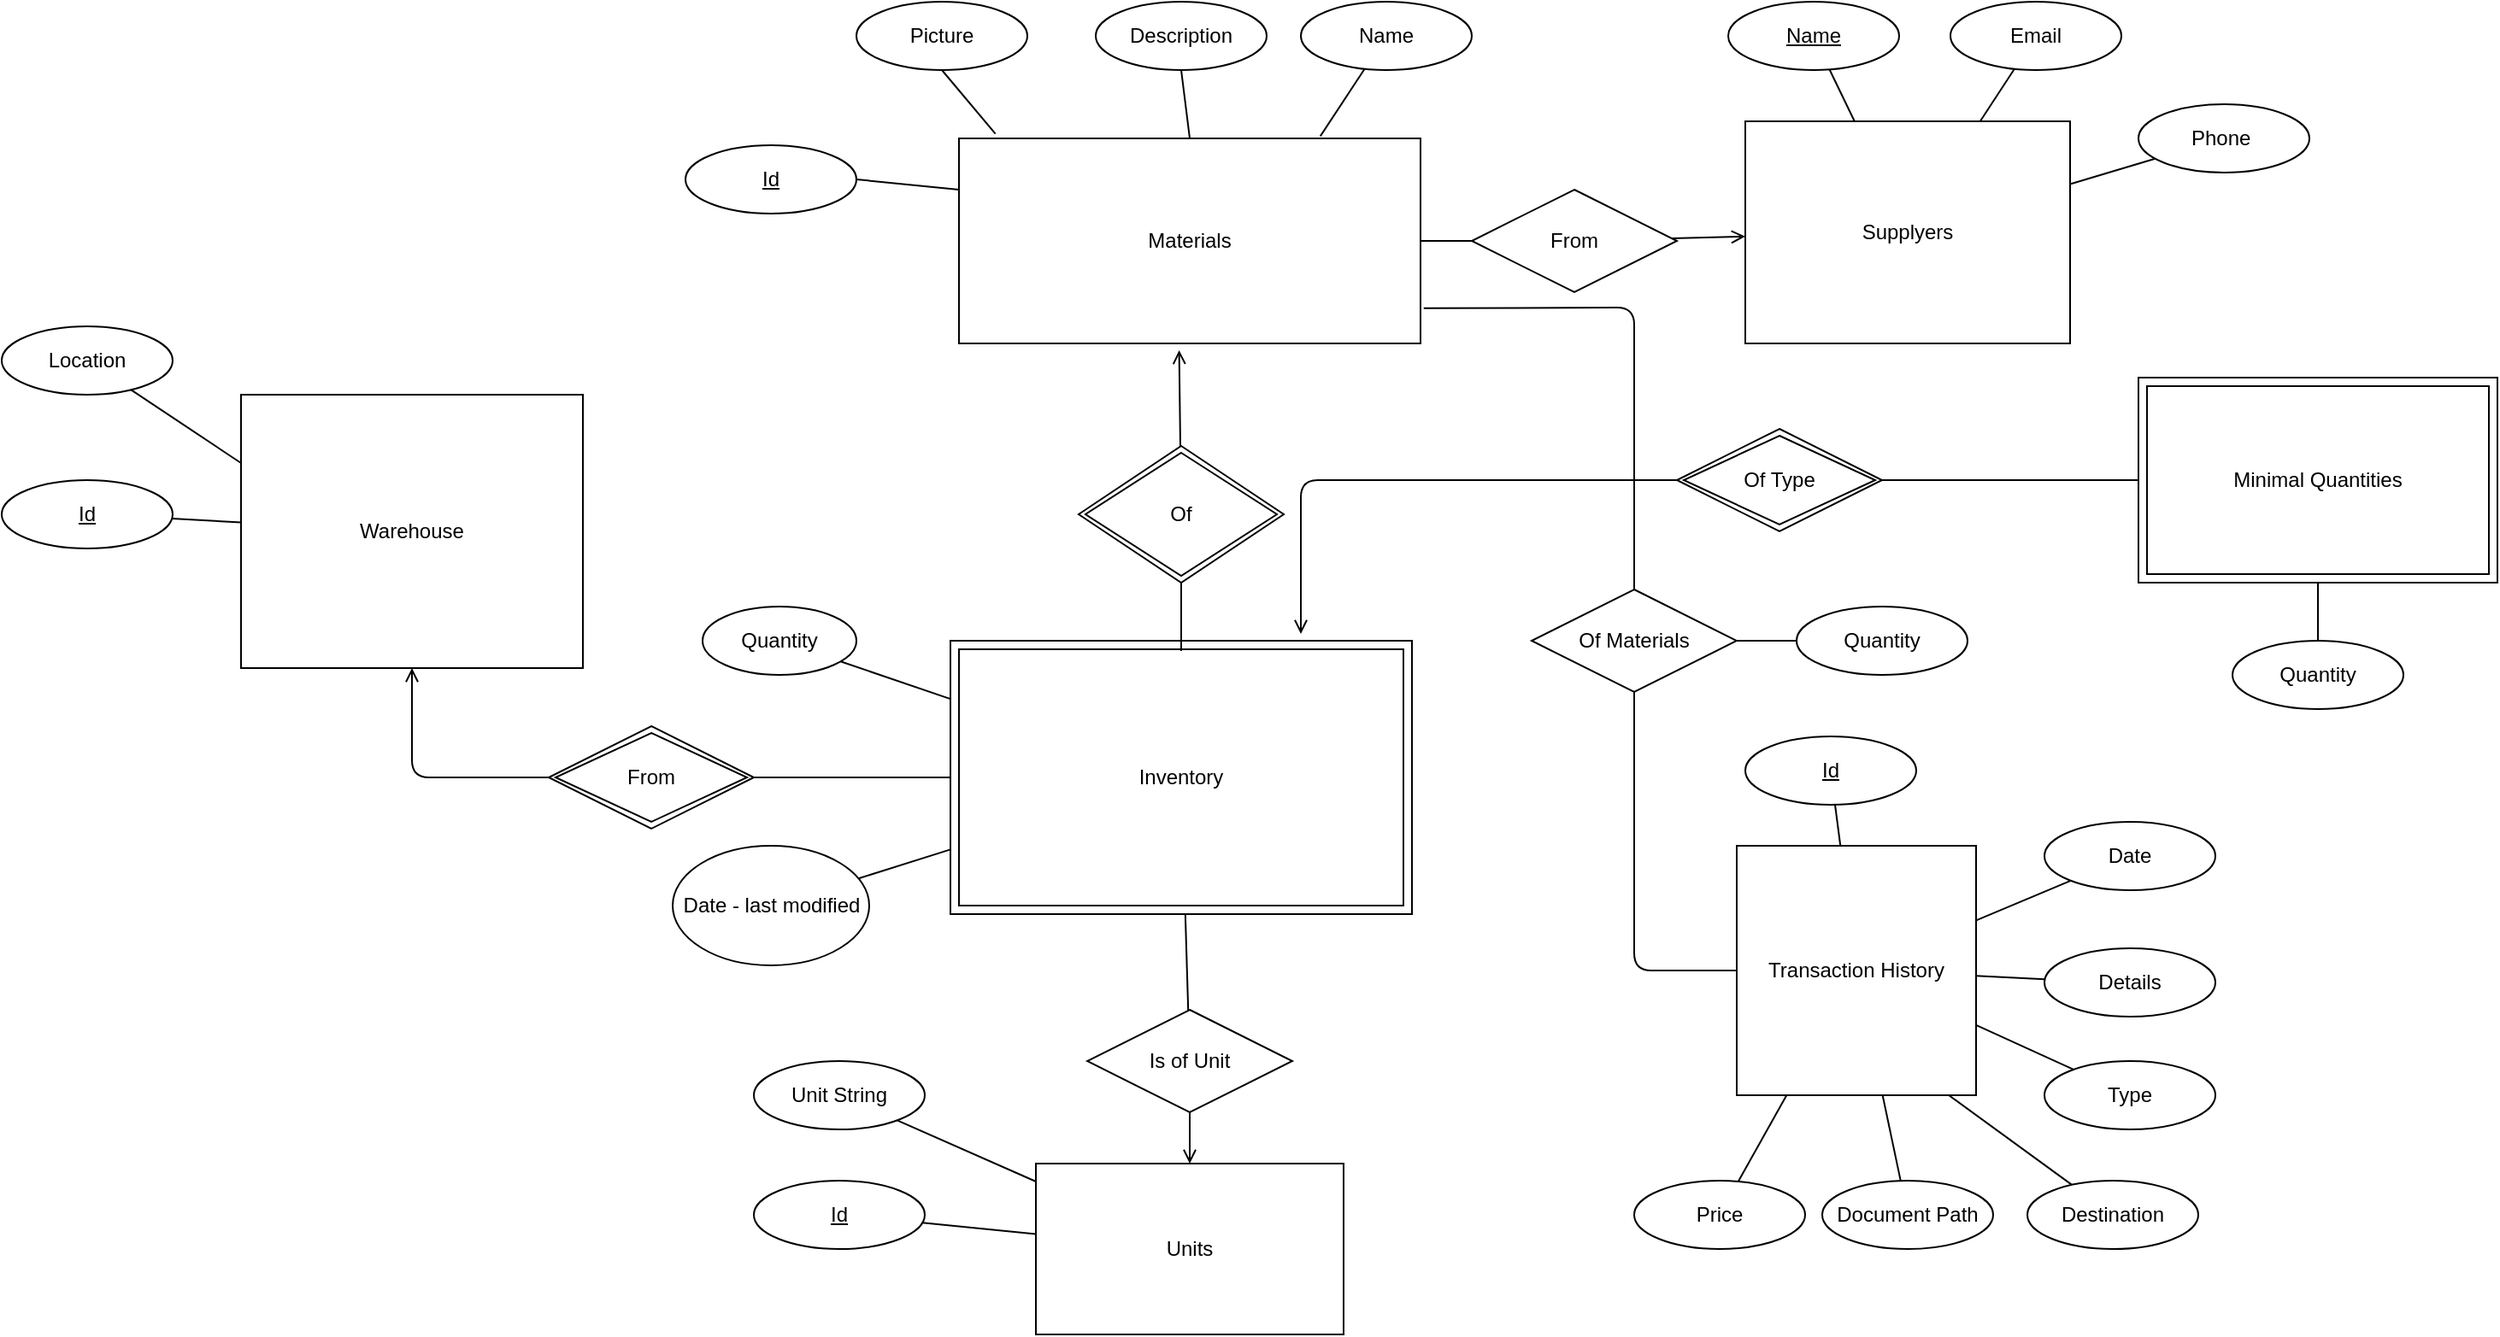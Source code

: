 <mxfile>
    <diagram id="ELe3STowxzoreNsXj2co" name="Page-1">
        <mxGraphModel dx="2647" dy="1798" grid="1" gridSize="10" guides="1" tooltips="1" connect="1" arrows="1" fold="1" page="1" pageScale="1" pageWidth="1654" pageHeight="1169" background="#FFFFFF" math="0" shadow="0">
            <root>
                <mxCell id="0"/>
                <mxCell id="1" parent="0"/>
                <mxCell id="2" value="Materials" style="whiteSpace=wrap;html=1;align=center;" parent="1" vertex="1">
                    <mxGeometry x="660" y="270" width="270" height="120" as="geometry"/>
                </mxCell>
                <mxCell id="7" style="edgeStyle=none;html=1;exitX=0.5;exitY=1;exitDx=0;exitDy=0;entryX=0.079;entryY=-0.022;entryDx=0;entryDy=0;entryPerimeter=0;endArrow=none;endFill=0;" parent="1" source="3" target="2" edge="1">
                    <mxGeometry relative="1" as="geometry"/>
                </mxCell>
                <mxCell id="3" value="Picture" style="ellipse;whiteSpace=wrap;html=1;align=center;" parent="1" vertex="1">
                    <mxGeometry x="600" y="190" width="100" height="40" as="geometry"/>
                </mxCell>
                <mxCell id="8" style="edgeStyle=none;html=1;exitX=0.5;exitY=1;exitDx=0;exitDy=0;entryX=0.5;entryY=0;entryDx=0;entryDy=0;endArrow=none;endFill=0;" parent="1" source="4" target="2" edge="1">
                    <mxGeometry relative="1" as="geometry"/>
                </mxCell>
                <mxCell id="4" value="Description" style="ellipse;whiteSpace=wrap;html=1;align=center;" parent="1" vertex="1">
                    <mxGeometry x="740" y="190" width="100" height="40" as="geometry"/>
                </mxCell>
                <mxCell id="9" style="edgeStyle=none;html=1;entryX=0.783;entryY=-0.011;entryDx=0;entryDy=0;entryPerimeter=0;endArrow=none;endFill=0;" parent="1" source="5" target="2" edge="1">
                    <mxGeometry relative="1" as="geometry"/>
                </mxCell>
                <mxCell id="5" value="Name" style="ellipse;whiteSpace=wrap;html=1;align=center;" parent="1" vertex="1">
                    <mxGeometry x="860" y="190" width="100" height="40" as="geometry"/>
                </mxCell>
                <mxCell id="11" style="edgeStyle=none;html=1;exitX=1;exitY=0.5;exitDx=0;exitDy=0;entryX=0;entryY=0.25;entryDx=0;entryDy=0;endArrow=none;endFill=0;" parent="1" source="10" target="2" edge="1">
                    <mxGeometry relative="1" as="geometry"/>
                </mxCell>
                <mxCell id="10" value="Id" style="ellipse;whiteSpace=wrap;html=1;align=center;fontStyle=4;" parent="1" vertex="1">
                    <mxGeometry x="500" y="274" width="100" height="40" as="geometry"/>
                </mxCell>
                <mxCell id="12" value="Inventory" style="shape=ext;margin=3;double=1;whiteSpace=wrap;html=1;align=center;" parent="1" vertex="1">
                    <mxGeometry x="655" y="564" width="270" height="160" as="geometry"/>
                </mxCell>
                <mxCell id="14" style="edgeStyle=none;html=1;entryX=0.477;entryY=1.033;entryDx=0;entryDy=0;endArrow=open;endFill=0;entryPerimeter=0;" parent="1" source="13" target="2" edge="1">
                    <mxGeometry relative="1" as="geometry"/>
                </mxCell>
                <mxCell id="15" style="edgeStyle=none;html=1;exitX=0.5;exitY=1;exitDx=0;exitDy=0;endArrow=none;endFill=0;" parent="1" source="13" edge="1">
                    <mxGeometry relative="1" as="geometry">
                        <mxPoint x="790" y="570" as="targetPoint"/>
                    </mxGeometry>
                </mxCell>
                <mxCell id="13" value="Of" style="shape=rhombus;double=1;perimeter=rhombusPerimeter;whiteSpace=wrap;html=1;align=center;" parent="1" vertex="1">
                    <mxGeometry x="730" y="450" width="120" height="80" as="geometry"/>
                </mxCell>
                <mxCell id="17" value="" style="edgeStyle=none;html=1;endArrow=none;endFill=0;" parent="1" source="16" target="12" edge="1">
                    <mxGeometry relative="1" as="geometry"/>
                </mxCell>
                <mxCell id="16" value="Quantity" style="ellipse;whiteSpace=wrap;html=1;align=center;" parent="1" vertex="1">
                    <mxGeometry x="510" y="544" width="90" height="40" as="geometry"/>
                </mxCell>
                <mxCell id="19" value="" style="edgeStyle=none;html=1;endArrow=none;endFill=0;" parent="1" source="18" target="12" edge="1">
                    <mxGeometry relative="1" as="geometry"/>
                </mxCell>
                <mxCell id="18" value="Date - last modified" style="ellipse;whiteSpace=wrap;html=1;align=center;" parent="1" vertex="1">
                    <mxGeometry x="492.5" y="684" width="115" height="70" as="geometry"/>
                </mxCell>
                <mxCell id="20" value="Units" style="whiteSpace=wrap;html=1;align=center;" parent="1" vertex="1">
                    <mxGeometry x="705" y="870" width="180" height="100" as="geometry"/>
                </mxCell>
                <mxCell id="22" value="" style="edgeStyle=none;html=1;endArrow=none;endFill=0;" parent="1" source="21" target="20" edge="1">
                    <mxGeometry relative="1" as="geometry"/>
                </mxCell>
                <mxCell id="21" value="Unit String" style="ellipse;whiteSpace=wrap;html=1;align=center;" parent="1" vertex="1">
                    <mxGeometry x="540" y="810" width="100" height="40" as="geometry"/>
                </mxCell>
                <mxCell id="25" value="" style="edgeStyle=none;html=1;endArrow=none;endFill=0;" parent="1" source="24" target="20" edge="1">
                    <mxGeometry relative="1" as="geometry"/>
                </mxCell>
                <mxCell id="24" value="Id" style="ellipse;whiteSpace=wrap;html=1;align=center;fontStyle=4;" parent="1" vertex="1">
                    <mxGeometry x="540" y="880" width="100" height="40" as="geometry"/>
                </mxCell>
                <mxCell id="28" value="" style="edgeStyle=none;html=1;endArrow=none;endFill=0;" parent="1" source="27" target="12" edge="1">
                    <mxGeometry relative="1" as="geometry"/>
                </mxCell>
                <mxCell id="29" value="" style="edgeStyle=none;html=1;endArrow=open;endFill=0;" parent="1" source="27" target="20" edge="1">
                    <mxGeometry relative="1" as="geometry"/>
                </mxCell>
                <mxCell id="27" value="Is of Unit" style="shape=rhombus;perimeter=rhombusPerimeter;whiteSpace=wrap;html=1;align=center;" parent="1" vertex="1">
                    <mxGeometry x="735" y="780" width="120" height="60" as="geometry"/>
                </mxCell>
                <mxCell id="30" value="Supplyers" style="whiteSpace=wrap;html=1;align=center;" parent="1" vertex="1">
                    <mxGeometry x="1120" y="260" width="190" height="130" as="geometry"/>
                </mxCell>
                <mxCell id="32" value="" style="edgeStyle=none;html=1;endArrow=none;endFill=0;" parent="1" source="31" target="30" edge="1">
                    <mxGeometry relative="1" as="geometry"/>
                </mxCell>
                <mxCell id="31" value="&lt;u&gt;Name&lt;/u&gt;" style="ellipse;whiteSpace=wrap;html=1;align=center;" parent="1" vertex="1">
                    <mxGeometry x="1110" y="190" width="100" height="40" as="geometry"/>
                </mxCell>
                <mxCell id="34" value="" style="edgeStyle=none;html=1;endArrow=none;endFill=0;" parent="1" source="33" target="30" edge="1">
                    <mxGeometry relative="1" as="geometry"/>
                </mxCell>
                <mxCell id="33" value="Email" style="ellipse;whiteSpace=wrap;html=1;align=center;" parent="1" vertex="1">
                    <mxGeometry x="1240" y="190" width="100" height="40" as="geometry"/>
                </mxCell>
                <mxCell id="37" value="" style="edgeStyle=none;html=1;endArrow=none;endFill=0;" parent="1" source="35" target="30" edge="1">
                    <mxGeometry relative="1" as="geometry"/>
                </mxCell>
                <mxCell id="35" value="Phone&amp;nbsp;" style="ellipse;whiteSpace=wrap;html=1;align=center;" parent="1" vertex="1">
                    <mxGeometry x="1350" y="250" width="100" height="40" as="geometry"/>
                </mxCell>
                <mxCell id="40" value="" style="edgeStyle=none;html=1;endArrow=none;endFill=0;" parent="1" source="38" target="2" edge="1">
                    <mxGeometry relative="1" as="geometry"/>
                </mxCell>
                <mxCell id="41" value="" style="edgeStyle=none;html=1;endArrow=open;endFill=0;" parent="1" source="38" target="30" edge="1">
                    <mxGeometry relative="1" as="geometry"/>
                </mxCell>
                <mxCell id="38" value="From" style="shape=rhombus;perimeter=rhombusPerimeter;whiteSpace=wrap;html=1;align=center;" parent="1" vertex="1">
                    <mxGeometry x="960" y="300" width="120" height="60" as="geometry"/>
                </mxCell>
                <mxCell id="42" value="Transaction History" style="whiteSpace=wrap;html=1;align=center;" parent="1" vertex="1">
                    <mxGeometry x="1115" y="684" width="140" height="146" as="geometry"/>
                </mxCell>
                <mxCell id="45" value="Minimal Quantities" style="shape=ext;margin=3;double=1;whiteSpace=wrap;html=1;align=center;" vertex="1" parent="1">
                    <mxGeometry x="1350" y="410" width="210" height="120" as="geometry"/>
                </mxCell>
                <mxCell id="47" value="" style="edgeStyle=none;html=1;exitX=0;exitY=0.5;exitDx=0;exitDy=0;endArrow=open;endFill=0;" edge="1" parent="1" source="46">
                    <mxGeometry relative="1" as="geometry">
                        <mxPoint x="860" y="560" as="targetPoint"/>
                        <Array as="points">
                            <mxPoint x="860" y="470"/>
                        </Array>
                    </mxGeometry>
                </mxCell>
                <mxCell id="48" value="" style="edgeStyle=none;html=1;endArrow=none;endFill=0;exitX=1;exitY=0.5;exitDx=0;exitDy=0;" edge="1" parent="1" source="46" target="45">
                    <mxGeometry relative="1" as="geometry"/>
                </mxCell>
                <mxCell id="46" value="Of Type" style="shape=rhombus;double=1;perimeter=rhombusPerimeter;whiteSpace=wrap;html=1;align=center;" vertex="1" parent="1">
                    <mxGeometry x="1080" y="440" width="120" height="60" as="geometry"/>
                </mxCell>
                <mxCell id="50" value="" style="edgeStyle=none;html=1;endArrow=none;endFill=0;" edge="1" parent="1" source="49" target="42">
                    <mxGeometry relative="1" as="geometry"/>
                </mxCell>
                <mxCell id="49" value="&lt;u&gt;Id&lt;/u&gt;" style="ellipse;whiteSpace=wrap;html=1;align=center;" vertex="1" parent="1">
                    <mxGeometry x="1120" y="620" width="100" height="40" as="geometry"/>
                </mxCell>
                <mxCell id="52" value="" style="edgeStyle=none;html=1;endArrow=none;endFill=0;" edge="1" parent="1" source="51" target="42">
                    <mxGeometry relative="1" as="geometry"/>
                </mxCell>
                <mxCell id="51" value="Date" style="ellipse;whiteSpace=wrap;html=1;align=center;" vertex="1" parent="1">
                    <mxGeometry x="1295" y="670" width="100" height="40" as="geometry"/>
                </mxCell>
                <mxCell id="54" value="" style="edgeStyle=none;html=1;endArrow=none;endFill=0;" edge="1" parent="1" source="53" target="42">
                    <mxGeometry relative="1" as="geometry"/>
                </mxCell>
                <mxCell id="53" value="Details" style="ellipse;whiteSpace=wrap;html=1;align=center;" vertex="1" parent="1">
                    <mxGeometry x="1295" y="744" width="100" height="40" as="geometry"/>
                </mxCell>
                <mxCell id="57" value="" style="edgeStyle=none;html=1;endArrow=none;endFill=0;" edge="1" parent="1" source="56" target="42">
                    <mxGeometry relative="1" as="geometry"/>
                </mxCell>
                <mxCell id="56" value="Type" style="ellipse;whiteSpace=wrap;html=1;align=center;" vertex="1" parent="1">
                    <mxGeometry x="1295" y="810" width="100" height="40" as="geometry"/>
                </mxCell>
                <mxCell id="59" style="edgeStyle=none;html=1;entryX=0.886;entryY=1;entryDx=0;entryDy=0;entryPerimeter=0;endArrow=none;endFill=0;" edge="1" parent="1" source="58" target="42">
                    <mxGeometry relative="1" as="geometry"/>
                </mxCell>
                <mxCell id="58" value="Destination" style="ellipse;whiteSpace=wrap;html=1;align=center;" vertex="1" parent="1">
                    <mxGeometry x="1285" y="880" width="100" height="40" as="geometry"/>
                </mxCell>
                <mxCell id="61" value="" style="edgeStyle=none;html=1;endArrow=none;endFill=0;" edge="1" parent="1" source="60" target="42">
                    <mxGeometry relative="1" as="geometry"/>
                </mxCell>
                <mxCell id="60" value="Document Path" style="ellipse;whiteSpace=wrap;html=1;align=center;" vertex="1" parent="1">
                    <mxGeometry x="1165" y="880" width="100" height="40" as="geometry"/>
                </mxCell>
                <mxCell id="63" value="" style="edgeStyle=none;html=1;endArrow=none;endFill=0;" edge="1" parent="1" source="62" target="42">
                    <mxGeometry relative="1" as="geometry"/>
                </mxCell>
                <mxCell id="62" value="Price" style="ellipse;whiteSpace=wrap;html=1;align=center;" vertex="1" parent="1">
                    <mxGeometry x="1055" y="880" width="100" height="40" as="geometry"/>
                </mxCell>
                <mxCell id="67" style="edgeStyle=none;html=1;entryX=0;entryY=0.5;entryDx=0;entryDy=0;endArrow=none;endFill=0;exitX=0.5;exitY=1;exitDx=0;exitDy=0;" edge="1" parent="1" source="66" target="42">
                    <mxGeometry relative="1" as="geometry">
                        <Array as="points">
                            <mxPoint x="1055" y="757"/>
                        </Array>
                    </mxGeometry>
                </mxCell>
                <mxCell id="68" style="edgeStyle=none;html=1;endArrow=none;endFill=0;entryX=1.007;entryY=0.828;entryDx=0;entryDy=0;entryPerimeter=0;exitX=0.5;exitY=0;exitDx=0;exitDy=0;" edge="1" parent="1" source="66" target="2">
                    <mxGeometry relative="1" as="geometry">
                        <mxPoint x="900" y="400" as="targetPoint"/>
                        <Array as="points">
                            <mxPoint x="1055" y="369"/>
                        </Array>
                    </mxGeometry>
                </mxCell>
                <mxCell id="66" value="Of Materials" style="shape=rhombus;perimeter=rhombusPerimeter;whiteSpace=wrap;html=1;align=center;" vertex="1" parent="1">
                    <mxGeometry x="995" y="534" width="120" height="60" as="geometry"/>
                </mxCell>
                <mxCell id="70" value="" style="edgeStyle=none;html=1;endArrow=none;endFill=0;" edge="1" parent="1" source="69" target="66">
                    <mxGeometry relative="1" as="geometry"/>
                </mxCell>
                <mxCell id="69" value="Quantity" style="ellipse;whiteSpace=wrap;html=1;align=center;" vertex="1" parent="1">
                    <mxGeometry x="1150" y="544" width="100" height="40" as="geometry"/>
                </mxCell>
                <mxCell id="72" value="" style="edgeStyle=none;html=1;endArrow=none;endFill=0;" edge="1" parent="1" source="71" target="45">
                    <mxGeometry relative="1" as="geometry"/>
                </mxCell>
                <mxCell id="71" value="Quantity" style="ellipse;whiteSpace=wrap;html=1;align=center;" vertex="1" parent="1">
                    <mxGeometry x="1405" y="564" width="100" height="40" as="geometry"/>
                </mxCell>
                <mxCell id="74" value="Warehouse" style="whiteSpace=wrap;html=1;align=center;" vertex="1" parent="1">
                    <mxGeometry x="240" y="420" width="200" height="160" as="geometry"/>
                </mxCell>
                <mxCell id="76" value="" style="edgeStyle=none;html=1;endArrow=none;endFill=0;entryX=0;entryY=0.5;entryDx=0;entryDy=0;" edge="1" parent="1" source="75" target="12">
                    <mxGeometry relative="1" as="geometry"/>
                </mxCell>
                <mxCell id="77" value="" style="edgeStyle=none;html=1;endArrow=open;endFill=0;" edge="1" parent="1" source="75" target="74">
                    <mxGeometry relative="1" as="geometry">
                        <Array as="points">
                            <mxPoint x="340" y="644"/>
                        </Array>
                    </mxGeometry>
                </mxCell>
                <mxCell id="75" value="From" style="shape=rhombus;double=1;perimeter=rhombusPerimeter;whiteSpace=wrap;html=1;align=center;" vertex="1" parent="1">
                    <mxGeometry x="420" y="614" width="120" height="60" as="geometry"/>
                </mxCell>
                <mxCell id="79" value="" style="edgeStyle=none;html=1;endArrow=none;endFill=0;" edge="1" parent="1" source="78" target="74">
                    <mxGeometry relative="1" as="geometry"/>
                </mxCell>
                <mxCell id="78" value="Id" style="ellipse;whiteSpace=wrap;html=1;align=center;fontStyle=4;" vertex="1" parent="1">
                    <mxGeometry x="100" y="470" width="100" height="40" as="geometry"/>
                </mxCell>
                <mxCell id="81" value="" style="edgeStyle=none;html=1;endArrow=none;endFill=0;entryX=0;entryY=0.25;entryDx=0;entryDy=0;" edge="1" parent="1" source="80" target="74">
                    <mxGeometry relative="1" as="geometry"/>
                </mxCell>
                <mxCell id="80" value="Location" style="ellipse;whiteSpace=wrap;html=1;align=center;" vertex="1" parent="1">
                    <mxGeometry x="100" y="380" width="100" height="40" as="geometry"/>
                </mxCell>
            </root>
        </mxGraphModel>
    </diagram>
</mxfile>